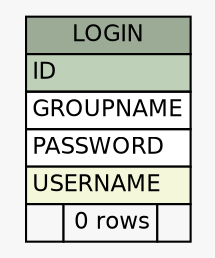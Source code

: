 // dot 2.28.0 on Windows 10 10.0
// SchemaSpy rev 590
digraph "LOGIN" {
  graph [
    rankdir="RL"
    bgcolor="#f7f7f7"
    nodesep="0.18"
    ranksep="0.46"
    fontname="Helvetica"
    fontsize="11"
  ];
  node [
    fontname="Helvetica"
    fontsize="11"
    shape="plaintext"
  ];
  edge [
    arrowsize="0.8"
  ];
  "LOGIN" [
    label=<
    <TABLE BORDER="0" CELLBORDER="1" CELLSPACING="0" BGCOLOR="#ffffff">
      <TR><TD COLSPAN="3" BGCOLOR="#9bab96" ALIGN="CENTER">LOGIN</TD></TR>
      <TR><TD PORT="ID" COLSPAN="3" BGCOLOR="#bed1b8" ALIGN="LEFT">ID</TD></TR>
      <TR><TD PORT="GROUPNAME" COLSPAN="3" ALIGN="LEFT">GROUPNAME</TD></TR>
      <TR><TD PORT="PASSWORD" COLSPAN="3" ALIGN="LEFT">PASSWORD</TD></TR>
      <TR><TD PORT="USERNAME" COLSPAN="3" BGCOLOR="#f4f7da" ALIGN="LEFT">USERNAME</TD></TR>
      <TR><TD ALIGN="LEFT" BGCOLOR="#f7f7f7">  </TD><TD ALIGN="RIGHT" BGCOLOR="#f7f7f7">0 rows</TD><TD ALIGN="RIGHT" BGCOLOR="#f7f7f7">  </TD></TR>
    </TABLE>>
    URL="tables/LOGIN.html"
    tooltip="LOGIN"
  ];
}
